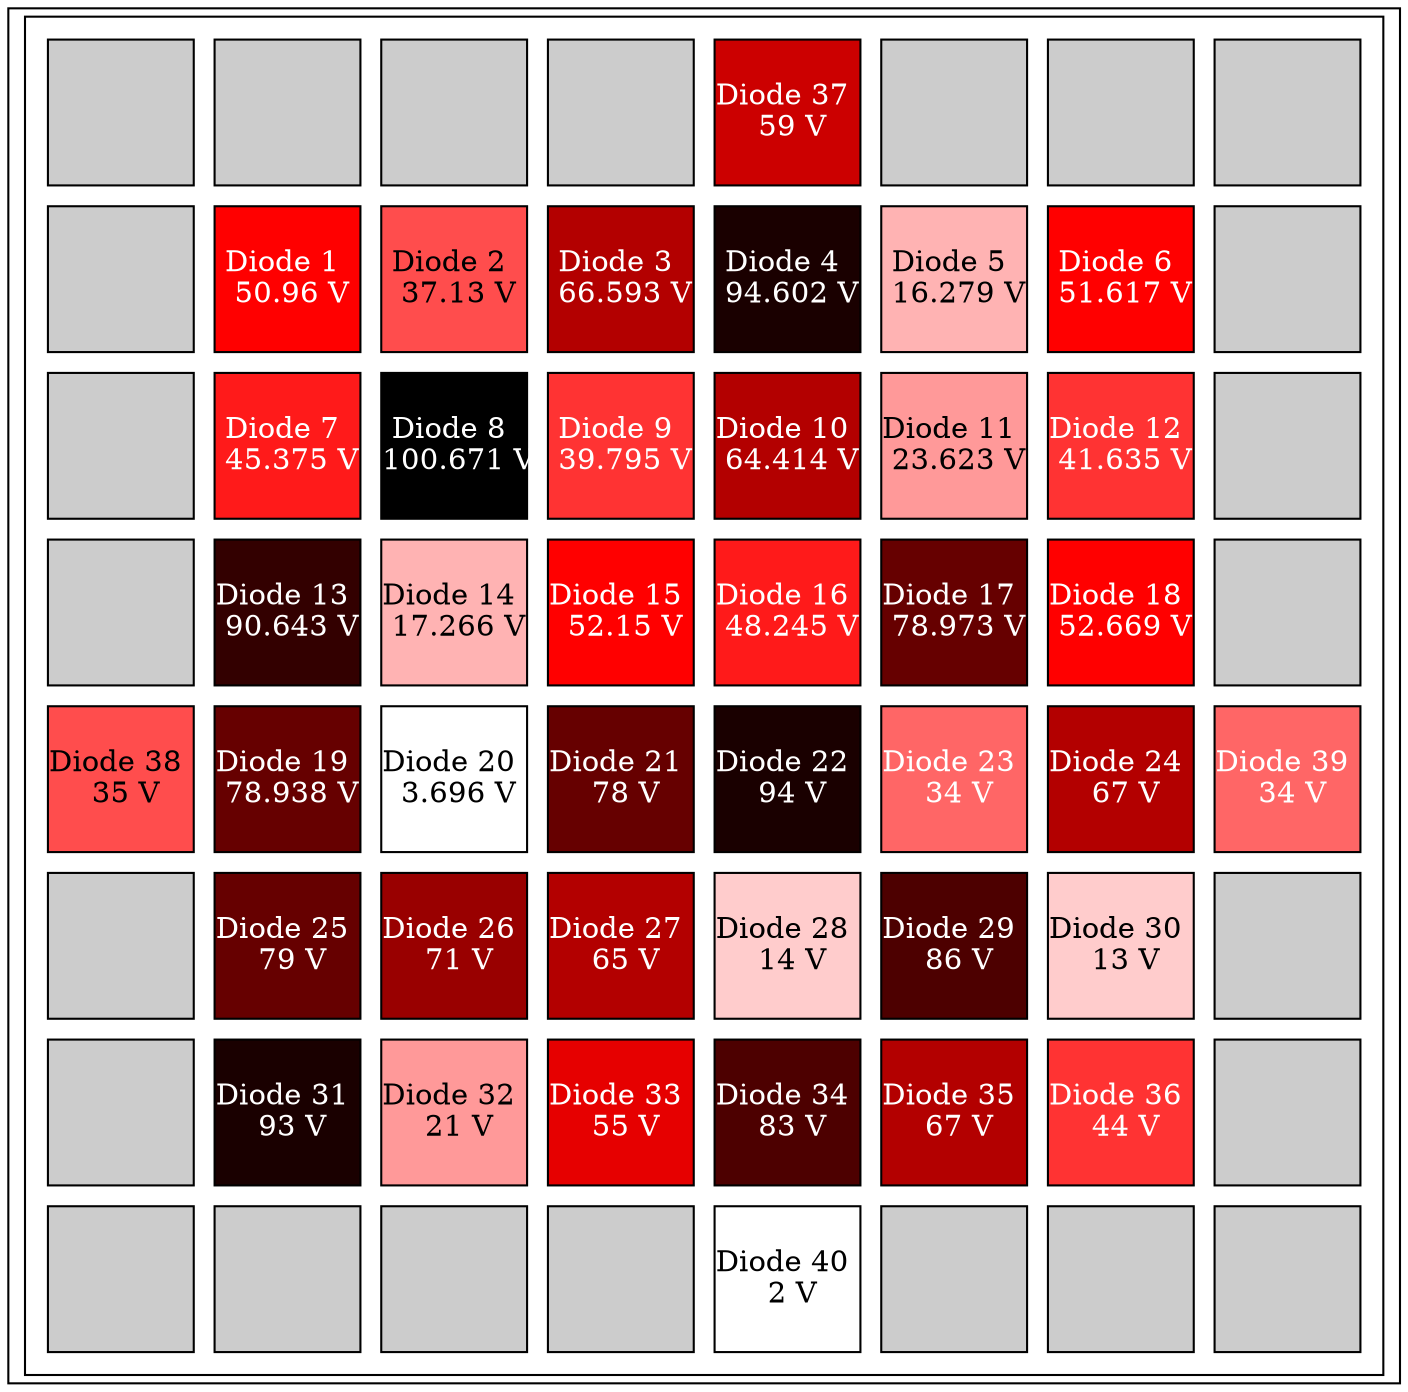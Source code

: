 graph array_table {
	node [shape=rectangle]
	"Diode Array" [label=<<TABLE cellspacing="10">
    <TR>
        <TD bgcolor="#cccccc" fixedsize="true" width="70" height="70"></TD>
        <TD bgcolor="#cccccc" fixedsize="true" width="70" height="70"></TD>
        <TD bgcolor="#cccccc" fixedsize="true" width="70" height="70"></TD>
        <TD bgcolor="#cccccc" fixedsize="true" width="70" height="70"></TD>
        <TD bgcolor="#cc0000" fixedsize="true" width="70"
        height="70"><FONT COLOR="white">Diode 37 <BR align="center" /> 59 V</FONT></TD>
        <TD bgcolor="#cccccc" fixedsize="true" width="70" height="70"></TD>
        <TD bgcolor="#cccccc" fixedsize="true" width="70" height="70"></TD>
        <TD bgcolor="#cccccc" fixedsize="true" width="70" height="70"></TD>
    </TR>
    <TR>
        <TD bgcolor="#cccccc" fixedsize="true" width="70" height="70"></TD>
        <TD bgcolor="#ff0000" fixedsize="true" width="70"
        height="70"><FONT COLOR="white">Diode 1 <BR align="center" /> 50.96 V</FONT></TD>
        <TD bgcolor="#ff4d4d" fixedsize="true" width="70"
        height="70"><FONT COLOR="black">Diode 2 <BR align="center" /> 37.13 V</FONT></TD>
        <TD bgcolor="#b30000" fixedsize="true" width="70"
        height="70"><FONT COLOR="white">Diode 3 <BR align="center" /> 66.593 V</FONT></TD>
        <TD bgcolor="#1a0000" fixedsize="true" width="70"
        height="70"><FONT COLOR="white">Diode 4 <BR align="center" /> 94.602 V</FONT></TD>
        <TD bgcolor="#ffb3b3" fixedsize="true" width="70"
        height="70"><FONT COLOR="black">Diode 5 <BR align="center" /> 16.279 V</FONT></TD>
        <TD bgcolor="#ff0000" fixedsize="true" width="70"
        height="70"><FONT COLOR="white">Diode 6 <BR align="center" /> 51.617 V</FONT></TD>
        <TD bgcolor="#cccccc" fixedsize="true" width="70" height="70"></TD>
    </TR>
    <TR>
        <TD bgcolor="#cccccc" fixedsize="true" width="70" height="70"></TD>
        <TD bgcolor="#ff1a1a" fixedsize="true" width="70"
        height="70"><FONT COLOR="white">Diode 7 <BR align="center" /> 45.375 V</FONT></TD>
        <TD bgcolor="#000000" fixedsize="true" width="70"
        height="70"><FONT COLOR="white">Diode 8 <BR align="center" /> 100.671 V</FONT></TD>
        <TD bgcolor="#ff3333" fixedsize="true" width="70"
        height="70"><FONT COLOR="white">Diode 9 <BR align="center" /> 39.795 V</FONT></TD>
        <TD bgcolor="#b30000" fixedsize="true" width="70"
        height="70"><FONT COLOR="white">Diode 10 <BR align="center" /> 64.414 V</FONT></TD>
        <TD bgcolor="#ff9999" fixedsize="true" width="70"
        height="70"><FONT COLOR="black">Diode 11 <BR align="center" /> 23.623 V</FONT></TD>
        <TD bgcolor="#ff3333" fixedsize="true" width="70"
        height="70"><FONT COLOR="white">Diode 12 <BR align="center" /> 41.635 V</FONT></TD>
        <TD bgcolor="#cccccc" fixedsize="true" width="70" height="70"></TD>
    </TR>
    <TR>
        <TD bgcolor="#cccccc" fixedsize="true" width="70" height="70"></TD>
        <TD bgcolor="#330000" fixedsize="true" width="70"
        height="70"><FONT COLOR="white">Diode 13 <BR align="center" /> 90.643 V</FONT></TD>
        <TD bgcolor="#ffb3b3" fixedsize="true" width="70"
        height="70"><FONT COLOR="black">Diode 14 <BR align="center" /> 17.266 V</FONT></TD>
        <TD bgcolor="#ff0000" fixedsize="true" width="70"
        height="70"><FONT COLOR="white">Diode 15 <BR align="center" /> 52.15 V</FONT></TD>
        <TD bgcolor="#ff1a1a" fixedsize="true" width="70"
        height="70"><FONT COLOR="white">Diode 16 <BR align="center" /> 48.245 V</FONT></TD>
        <TD bgcolor="#660000" fixedsize="true" width="70"
        height="70"><FONT COLOR="white">Diode 17 <BR align="center" /> 78.973 V</FONT></TD>
        <TD bgcolor="#ff0000" fixedsize="true" width="70"
        height="70"><FONT COLOR="white">Diode 18 <BR align="center" /> 52.669 V</FONT></TD>       
        <TD bgcolor="#cccccc" fixedsize="true" width="70" height="70"></TD> 
    </TR>
    <TR>
        <TD bgcolor="#ff4d4d" fixedsize="true" width="70"
        height="70"><FONT COLOR="black">Diode 38 <BR align="center" /> 35 V</FONT></TD>
        <TD bgcolor="#660000" fixedsize="true" width="70"
        height="70"><FONT COLOR="white">Diode 19 <BR align="center" /> 78.938 V</FONT></TD>
        <TD bgcolor="#ffffff" fixedsize="true" width="70"
        height="70"><FONT COLOR="black">Diode 20 <BR align="center" /> 3.696 V</FONT></TD>
        <TD bgcolor="#660000" fixedsize="true" width="70"
        height="70"><FONT COLOR="white">Diode 21 <BR align="center" /> 78 V</FONT></TD>
        <TD bgcolor="#1a0000" fixedsize="true" width="70"
        height="70"><FONT COLOR="white">Diode 22 <BR align="center" /> 94 V</FONT></TD>
        <TD bgcolor="#ff6666" fixedsize="true" width="70"
        height="70"><FONT COLOR="white">Diode 23 <BR align="center" /> 34 V</FONT></TD>
        <TD bgcolor="#b30000" fixedsize="true" width="70"
        height="70"><FONT COLOR="white">Diode 24 <BR align="center" /> 67 V</FONT></TD>
        <TD bgcolor="#ff6666" fixedsize="true" width="70"
        height="70"><FONT COLOR="white">Diode 39 <BR align="center" /> 34 V</FONT></TD>
    </TR>
    <TR>
        <TD bgcolor="#cccccc" fixedsize="true" width="70" height="70"></TD>
        <TD bgcolor="#660000" fixedsize="true" width="70"
        height="70"><FONT COLOR="white">Diode 25 <BR align="center" /> 79 V</FONT></TD>
        <TD bgcolor="#990000" fixedsize="true" width="70"
        height="70"><FONT COLOR="white">Diode 26 <BR align="center" /> 71 V</FONT></TD>
        <TD bgcolor="#b30000" fixedsize="true" width="70"
        height="70"><FONT COLOR="white">Diode 27 <BR align="center" /> 65 V</FONT></TD>
        <TD bgcolor="#ffcccc" fixedsize="true" width="70"
        height="70"><FONT COLOR="black">Diode 28 <BR align="center" /> 14 V</FONT></TD>
        <TD bgcolor="#4d0000" fixedsize="true" width="70"
        height="70"><FONT COLOR="white">Diode 29 <BR align="center" /> 86 V</FONT></TD>
        <TD bgcolor="#ffcccc" fixedsize="true" width="70"
        height="70"><FONT COLOR="black">Diode 30 <BR align="center" /> 13 V</FONT></TD>
        <TD bgcolor="#cccccc" fixedsize="true" width="70" height="70"></TD>
    </TR>       
    <TR>
        <TD bgcolor="#cccccc" fixedsize="true" width="70" height="70"></TD>
        <TD bgcolor="#1a0000" fixedsize="true" width="70"
        height="70"><FONT COLOR="white">Diode 31 <BR align="center" /> 93 V</FONT></TD>
        <TD bgcolor="#ff9999" fixedsize="true" width="70"
        height="70"><FONT COLOR="black">Diode 32 <BR align="center" /> 21 V</FONT></TD>
        <TD bgcolor="#e60000" fixedsize="true" width="70"
        height="70"><FONT COLOR="white">Diode 33 <BR align="center" /> 55 V</FONT></TD>
        <TD bgcolor="#4d0000" fixedsize="true" width="70" 
        height="70"><FONT COLOR="white">Diode 34 <BR align="center" /> 83 V</FONT></TD>
        <TD bgcolor="#b30000" fixedsize="true" width="70"
        height="70"><FONT COLOR="white">Diode 35 <BR align="center" /> 67 V</FONT></TD>
        <TD bgcolor="#ff3333" fixedsize="true" width="70"
        height="70"><FONT COLOR="white">Diode 36 <BR align="center" /> 44 V</FONT></TD>
        <TD bgcolor="#cccccc" fixedsize="true" width="70" height="70"></TD>
    </TR>   
    <TR>
        <TD bgcolor="#cccccc" fixedsize="true" width="70" height="70"></TD>
        <TD bgcolor="#cccccc" fixedsize="true" width="70" height="70"></TD>
        <TD bgcolor="#cccccc" fixedsize="true" width="70" height="70"></TD>
        <TD bgcolor="#cccccc" fixedsize="true" width="70" height="70"></TD>
        <TD bgcolor="#ffffff" fixedsize="true" width="70"
        height="70"><FONT COLOR="black">Diode 40 <BR align="center" /> 2 V</FONT></TD>
        <TD bgcolor="#cccccc" fixedsize="true" width="70" height="70"></TD>
        <TD bgcolor="#cccccc" fixedsize="true" width="70" height="70"></TD>
        <TD bgcolor="#cccccc" fixedsize="true" width="70" height="70"></TD>
    </TR>
</TABLE>>]
}
